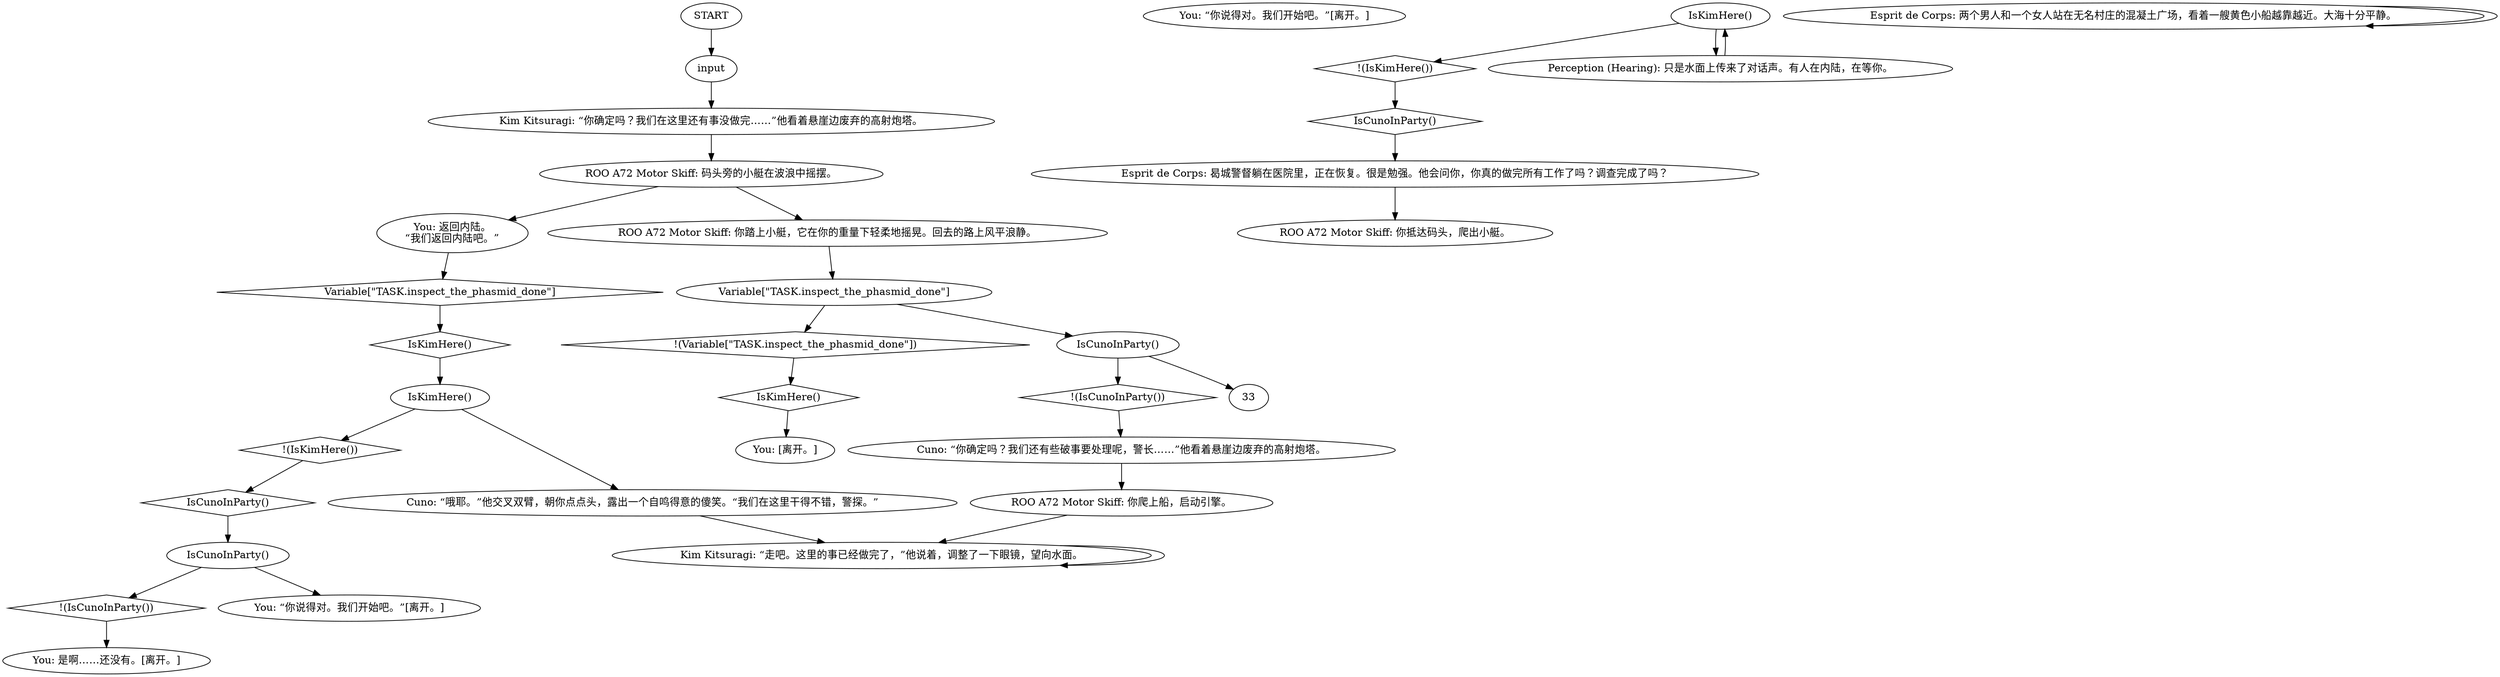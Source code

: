 # SEAFORT / BOAT
# You're gonna need to boat yourself back somehow after everything is done.
# ==================================================
digraph G {
	  0 [label="START"];
	  1 [label="input"];
	  2 [label="You: “你说得对。我们开始吧。”[离开。]"];
	  3 [label="ROO A72 Motor Skiff: 你爬上船，启动引擎。"];
	  4 [label="Cuno: “你确定吗？我们还有些破事要处理呢，警长……”他看着悬崖边废弃的高射炮塔。"];
	  5 [label="IsCunoInParty()"];
	  6 [label="IsCunoInParty()", shape=diamond];
	  7 [label="!(IsCunoInParty())", shape=diamond];
	  8 [label="You: “你说得对。我们开始吧。”[离开。]"];
	  9 [label="ROO A72 Motor Skiff: 码头旁的小艇在波浪中摇摆。"];
	  10 [label="Kim Kitsuragi: “你确定吗？我们在这里还有事没做完……”他看着悬崖边废弃的高射炮塔。"];
	  11 [label="You: [离开。]"];
	  12 [label="You: 返回内陆。\n“我们返回内陆吧。”"];
	  13 [label="ROO A72 Motor Skiff: 你踏上小艇，它在你的重量下轻柔地摇晃。回去的路上风平浪静。"];
	  14 [label="Kim Kitsuragi: “走吧。这里的事已经做完了，”他说着，调整了一下眼镜，望向水面。"];
	  15 [label="IsKimHere()"];
	  16 [label="IsKimHere()", shape=diamond];
	  17 [label="!(IsKimHere())", shape=diamond];
	  18 [label="Cuno: “哦耶。”他交叉双臂，朝你点点头，露出一个自鸣得意的傻笑。“我们在这里干得不错，警探。”"];
	  19 [label="Esprit de Corps: 曷城警督躺在医院里，正在恢复。很是勉强。他会问你，你真的做完所有工作了吗？调查完成了吗？"];
	  20 [label="You: 是啊……还没有。[离开。]"];
	  21 [label="ROO A72 Motor Skiff: 你抵达码头，爬出小艇。"];
	  22 [label="Esprit de Corps: 两个男人和一个女人站在无名村庄的混凝土广场，看着一艘黄色小船越靠越近。大海十分平静。"];
	  23 [label="IsKimHere()"];
	  24 [label="IsKimHere()", shape=diamond];
	  25 [label="!(IsKimHere())", shape=diamond];
	  26 [label="Perception (Hearing): 只是水面上传来了对话声。有人在内陆，在等你。"];
	  27 [label="Variable[\"TASK.inspect_the_phasmid_done\"]"];
	  28 [label="Variable[\"TASK.inspect_the_phasmid_done\"]", shape=diamond];
	  29 [label="!(Variable[\"TASK.inspect_the_phasmid_done\"])", shape=diamond];
	  30 [label="IsCunoInParty()"];
	  31 [label="IsCunoInParty()", shape=diamond];
	  32 [label="!(IsCunoInParty())", shape=diamond];
	  0 -> 1
	  1 -> 10
	  3 -> 14
	  4 -> 3
	  5 -> 8
	  5 -> 7
	  6 -> 5
	  7 -> 20
	  9 -> 12
	  9 -> 13
	  10 -> 9
	  12 -> 28
	  13 -> 27
	  14 -> 14
	  15 -> 17
	  15 -> 18
	  16 -> 11
	  17 -> 6
	  18 -> 14
	  19 -> 21
	  22 -> 22
	  23 -> 25
	  23 -> 26
	  24 -> 15
	  25 -> 31
	  26 -> 23
	  27 -> 29
	  27 -> 30
	  28 -> 24
	  29 -> 16
	  30 -> 32
	  30 -> 33
	  31 -> 19
	  32 -> 4
}

